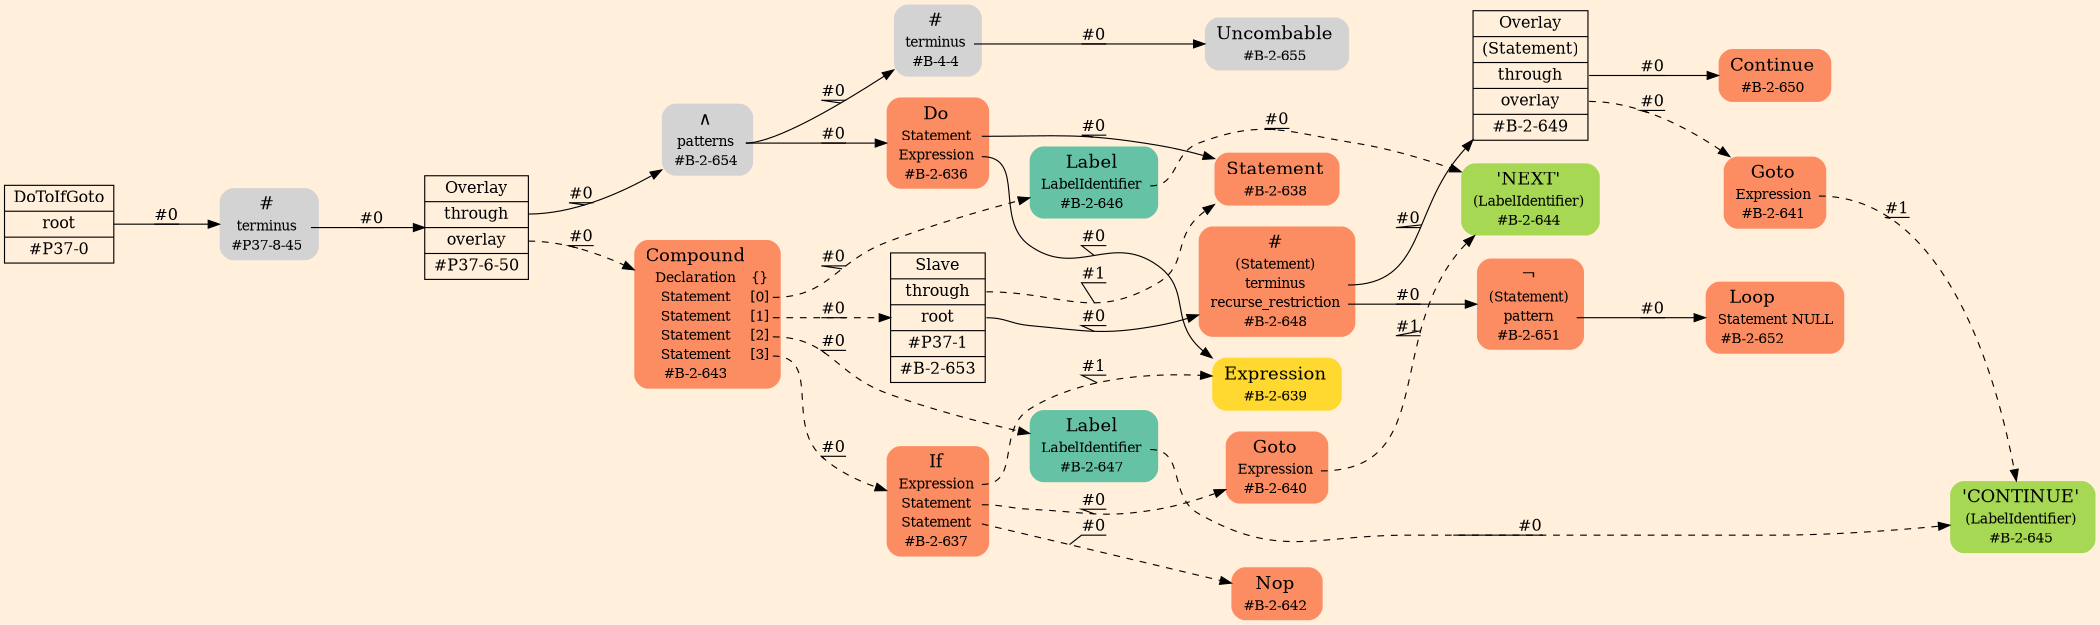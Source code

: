 digraph Inferno {
graph [
rankdir = "LR"
ranksep = 1.0
size = "14,20"
bgcolor = antiquewhite1
];
node [
];
"CR#P37-0" [
shape = "record"
fillcolor = "transparent"
label = "<fixed> DoToIfGoto | <port0> root | <port1> #P37-0"
style = "filled"
fontsize = "14"
fillcolor = antiquewhite1
];
"#P37-8-45" [
shape = "plaintext"
label = <<TABLE BORDER="0" CELLBORDER="0" CELLSPACING="0">
 <TR>
  <TD><FONT POINT-SIZE="16.0">#</FONT></TD>
  <TD></TD>
 </TR>
 <TR>
  <TD>terminus</TD>
  <TD PORT="port0"></TD>
 </TR>
 <TR>
  <TD>#P37-8-45</TD>
  <TD PORT="port1"></TD>
 </TR>
</TABLE>>
style = "rounded,filled"
fontsize = "12"
];
"#P37-6-50" [
shape = "record"
label = "<fixed> Overlay | <port0> through | <port1> overlay | <port2> #P37-6-50"
style = "filled"
fontsize = "14"
fillcolor = antiquewhite1
];
"#B-2-654" [
shape = "plaintext"
label = <<TABLE BORDER="0" CELLBORDER="0" CELLSPACING="0">
 <TR>
  <TD><FONT POINT-SIZE="16.0">∧</FONT></TD>
  <TD></TD>
 </TR>
 <TR>
  <TD>patterns</TD>
  <TD PORT="port0"></TD>
 </TR>
 <TR>
  <TD>#B-2-654</TD>
  <TD PORT="port1"></TD>
 </TR>
</TABLE>>
style = "rounded,filled"
fontsize = "12"
];
"#B-2-636" [
shape = "plaintext"
fillcolor = "/set28/2"
label = <<TABLE BORDER="0" CELLBORDER="0" CELLSPACING="0">
 <TR>
  <TD><FONT POINT-SIZE="16.0">Do</FONT></TD>
  <TD></TD>
 </TR>
 <TR>
  <TD>Statement</TD>
  <TD PORT="port0"></TD>
 </TR>
 <TR>
  <TD>Expression</TD>
  <TD PORT="port1"></TD>
 </TR>
 <TR>
  <TD>#B-2-636</TD>
  <TD PORT="port2"></TD>
 </TR>
</TABLE>>
style = "rounded,filled"
fontsize = "12"
];
"#B-2-638" [
shape = "plaintext"
fillcolor = "/set28/2"
label = <<TABLE BORDER="0" CELLBORDER="0" CELLSPACING="0">
 <TR>
  <TD><FONT POINT-SIZE="16.0">Statement</FONT></TD>
  <TD></TD>
 </TR>
 <TR>
  <TD>#B-2-638</TD>
  <TD PORT="port0"></TD>
 </TR>
</TABLE>>
style = "rounded,filled"
fontsize = "12"
];
"#B-2-639" [
shape = "plaintext"
fillcolor = "/set28/6"
label = <<TABLE BORDER="0" CELLBORDER="0" CELLSPACING="0">
 <TR>
  <TD><FONT POINT-SIZE="16.0">Expression</FONT></TD>
  <TD></TD>
 </TR>
 <TR>
  <TD>#B-2-639</TD>
  <TD PORT="port0"></TD>
 </TR>
</TABLE>>
style = "rounded,filled"
fontsize = "12"
];
"#B-4-4" [
shape = "plaintext"
label = <<TABLE BORDER="0" CELLBORDER="0" CELLSPACING="0">
 <TR>
  <TD><FONT POINT-SIZE="16.0">#</FONT></TD>
  <TD></TD>
 </TR>
 <TR>
  <TD>terminus</TD>
  <TD PORT="port0"></TD>
 </TR>
 <TR>
  <TD>#B-4-4</TD>
  <TD PORT="port1"></TD>
 </TR>
</TABLE>>
style = "rounded,filled"
fontsize = "12"
];
"#B-2-655" [
shape = "plaintext"
label = <<TABLE BORDER="0" CELLBORDER="0" CELLSPACING="0">
 <TR>
  <TD><FONT POINT-SIZE="16.0">Uncombable</FONT></TD>
  <TD></TD>
 </TR>
 <TR>
  <TD>#B-2-655</TD>
  <TD PORT="port0"></TD>
 </TR>
</TABLE>>
style = "rounded,filled"
fontsize = "12"
];
"#B-2-643" [
shape = "plaintext"
fillcolor = "/set28/2"
label = <<TABLE BORDER="0" CELLBORDER="0" CELLSPACING="0">
 <TR>
  <TD><FONT POINT-SIZE="16.0">Compound</FONT></TD>
  <TD></TD>
 </TR>
 <TR>
  <TD>Declaration</TD>
  <TD PORT="port0">{}</TD>
 </TR>
 <TR>
  <TD>Statement</TD>
  <TD PORT="port1">[0]</TD>
 </TR>
 <TR>
  <TD>Statement</TD>
  <TD PORT="port2">[1]</TD>
 </TR>
 <TR>
  <TD>Statement</TD>
  <TD PORT="port3">[2]</TD>
 </TR>
 <TR>
  <TD>Statement</TD>
  <TD PORT="port4">[3]</TD>
 </TR>
 <TR>
  <TD>#B-2-643</TD>
  <TD PORT="port5"></TD>
 </TR>
</TABLE>>
style = "rounded,filled"
fontsize = "12"
];
"#B-2-646" [
shape = "plaintext"
fillcolor = "/set28/1"
label = <<TABLE BORDER="0" CELLBORDER="0" CELLSPACING="0">
 <TR>
  <TD><FONT POINT-SIZE="16.0">Label</FONT></TD>
  <TD></TD>
 </TR>
 <TR>
  <TD>LabelIdentifier</TD>
  <TD PORT="port0"></TD>
 </TR>
 <TR>
  <TD>#B-2-646</TD>
  <TD PORT="port1"></TD>
 </TR>
</TABLE>>
style = "rounded,filled"
fontsize = "12"
];
"#B-2-644" [
shape = "plaintext"
fillcolor = "/set28/5"
label = <<TABLE BORDER="0" CELLBORDER="0" CELLSPACING="0">
 <TR>
  <TD><FONT POINT-SIZE="16.0">'NEXT'</FONT></TD>
  <TD></TD>
 </TR>
 <TR>
  <TD>(LabelIdentifier)</TD>
  <TD PORT="port0"></TD>
 </TR>
 <TR>
  <TD>#B-2-644</TD>
  <TD PORT="port1"></TD>
 </TR>
</TABLE>>
style = "rounded,filled"
fontsize = "12"
];
"#B-2-653" [
shape = "record"
fillcolor = "/set28/2"
label = "<fixed> Slave | <port0> through | <port1> root | <port2> #P37-1 | <port3> #B-2-653"
style = "filled"
fontsize = "14"
fillcolor = antiquewhite1
];
"#B-2-648" [
shape = "plaintext"
fillcolor = "/set28/2"
label = <<TABLE BORDER="0" CELLBORDER="0" CELLSPACING="0">
 <TR>
  <TD><FONT POINT-SIZE="16.0">#</FONT></TD>
  <TD></TD>
 </TR>
 <TR>
  <TD>(Statement)</TD>
  <TD PORT="port0"></TD>
 </TR>
 <TR>
  <TD>terminus</TD>
  <TD PORT="port1"></TD>
 </TR>
 <TR>
  <TD>recurse_restriction</TD>
  <TD PORT="port2"></TD>
 </TR>
 <TR>
  <TD>#B-2-648</TD>
  <TD PORT="port3"></TD>
 </TR>
</TABLE>>
style = "rounded,filled"
fontsize = "12"
];
"#B-2-649" [
shape = "record"
fillcolor = "/set28/2"
label = "<fixed> Overlay | <port0> (Statement) | <port1> through | <port2> overlay | <port3> #B-2-649"
style = "filled"
fontsize = "14"
fillcolor = antiquewhite1
];
"#B-2-650" [
shape = "plaintext"
fillcolor = "/set28/2"
label = <<TABLE BORDER="0" CELLBORDER="0" CELLSPACING="0">
 <TR>
  <TD><FONT POINT-SIZE="16.0">Continue</FONT></TD>
  <TD></TD>
 </TR>
 <TR>
  <TD>#B-2-650</TD>
  <TD PORT="port0"></TD>
 </TR>
</TABLE>>
style = "rounded,filled"
fontsize = "12"
];
"#B-2-641" [
shape = "plaintext"
fillcolor = "/set28/2"
label = <<TABLE BORDER="0" CELLBORDER="0" CELLSPACING="0">
 <TR>
  <TD><FONT POINT-SIZE="16.0">Goto</FONT></TD>
  <TD></TD>
 </TR>
 <TR>
  <TD>Expression</TD>
  <TD PORT="port0"></TD>
 </TR>
 <TR>
  <TD>#B-2-641</TD>
  <TD PORT="port1"></TD>
 </TR>
</TABLE>>
style = "rounded,filled"
fontsize = "12"
];
"#B-2-645" [
shape = "plaintext"
fillcolor = "/set28/5"
label = <<TABLE BORDER="0" CELLBORDER="0" CELLSPACING="0">
 <TR>
  <TD><FONT POINT-SIZE="16.0">'CONTINUE'</FONT></TD>
  <TD></TD>
 </TR>
 <TR>
  <TD>(LabelIdentifier)</TD>
  <TD PORT="port0"></TD>
 </TR>
 <TR>
  <TD>#B-2-645</TD>
  <TD PORT="port1"></TD>
 </TR>
</TABLE>>
style = "rounded,filled"
fontsize = "12"
];
"#B-2-651" [
shape = "plaintext"
fillcolor = "/set28/2"
label = <<TABLE BORDER="0" CELLBORDER="0" CELLSPACING="0">
 <TR>
  <TD><FONT POINT-SIZE="16.0">¬</FONT></TD>
  <TD></TD>
 </TR>
 <TR>
  <TD>(Statement)</TD>
  <TD PORT="port0"></TD>
 </TR>
 <TR>
  <TD>pattern</TD>
  <TD PORT="port1"></TD>
 </TR>
 <TR>
  <TD>#B-2-651</TD>
  <TD PORT="port2"></TD>
 </TR>
</TABLE>>
style = "rounded,filled"
fontsize = "12"
];
"#B-2-652" [
shape = "plaintext"
fillcolor = "/set28/2"
label = <<TABLE BORDER="0" CELLBORDER="0" CELLSPACING="0">
 <TR>
  <TD><FONT POINT-SIZE="16.0">Loop</FONT></TD>
  <TD></TD>
 </TR>
 <TR>
  <TD>Statement</TD>
  <TD PORT="port0">NULL</TD>
 </TR>
 <TR>
  <TD>#B-2-652</TD>
  <TD PORT="port1"></TD>
 </TR>
</TABLE>>
style = "rounded,filled"
fontsize = "12"
];
"#B-2-647" [
shape = "plaintext"
fillcolor = "/set28/1"
label = <<TABLE BORDER="0" CELLBORDER="0" CELLSPACING="0">
 <TR>
  <TD><FONT POINT-SIZE="16.0">Label</FONT></TD>
  <TD></TD>
 </TR>
 <TR>
  <TD>LabelIdentifier</TD>
  <TD PORT="port0"></TD>
 </TR>
 <TR>
  <TD>#B-2-647</TD>
  <TD PORT="port1"></TD>
 </TR>
</TABLE>>
style = "rounded,filled"
fontsize = "12"
];
"#B-2-637" [
shape = "plaintext"
fillcolor = "/set28/2"
label = <<TABLE BORDER="0" CELLBORDER="0" CELLSPACING="0">
 <TR>
  <TD><FONT POINT-SIZE="16.0">If</FONT></TD>
  <TD></TD>
 </TR>
 <TR>
  <TD>Expression</TD>
  <TD PORT="port0"></TD>
 </TR>
 <TR>
  <TD>Statement</TD>
  <TD PORT="port1"></TD>
 </TR>
 <TR>
  <TD>Statement</TD>
  <TD PORT="port2"></TD>
 </TR>
 <TR>
  <TD>#B-2-637</TD>
  <TD PORT="port3"></TD>
 </TR>
</TABLE>>
style = "rounded,filled"
fontsize = "12"
];
"#B-2-640" [
shape = "plaintext"
fillcolor = "/set28/2"
label = <<TABLE BORDER="0" CELLBORDER="0" CELLSPACING="0">
 <TR>
  <TD><FONT POINT-SIZE="16.0">Goto</FONT></TD>
  <TD></TD>
 </TR>
 <TR>
  <TD>Expression</TD>
  <TD PORT="port0"></TD>
 </TR>
 <TR>
  <TD>#B-2-640</TD>
  <TD PORT="port1"></TD>
 </TR>
</TABLE>>
style = "rounded,filled"
fontsize = "12"
];
"#B-2-642" [
shape = "plaintext"
fillcolor = "/set28/2"
label = <<TABLE BORDER="0" CELLBORDER="0" CELLSPACING="0">
 <TR>
  <TD><FONT POINT-SIZE="16.0">Nop</FONT></TD>
  <TD></TD>
 </TR>
 <TR>
  <TD>#B-2-642</TD>
  <TD PORT="port0"></TD>
 </TR>
</TABLE>>
style = "rounded,filled"
fontsize = "12"
];
"CR#P37-0":port0 -> "#P37-8-45" [style="solid"
label = "#0"
decorate = true
];
"#P37-8-45":port0 -> "#P37-6-50" [style="solid"
label = "#0"
decorate = true
];
"#P37-6-50":port0 -> "#B-2-654" [style="solid"
label = "#0"
decorate = true
];
"#P37-6-50":port1 -> "#B-2-643" [style="dashed"
label = "#0"
decorate = true
];
"#B-2-654":port0 -> "#B-2-636" [style="solid"
label = "#0"
decorate = true
];
"#B-2-654":port0 -> "#B-4-4" [style="solid"
label = "#0"
decorate = true
];
"#B-2-636":port0 -> "#B-2-638" [style="solid"
label = "#0"
decorate = true
];
"#B-2-636":port1 -> "#B-2-639" [style="solid"
label = "#0"
decorate = true
];
"#B-4-4":port0 -> "#B-2-655" [style="solid"
label = "#0"
decorate = true
];
"#B-2-643":port1 -> "#B-2-646" [style="dashed"
label = "#0"
decorate = true
];
"#B-2-643":port2 -> "#B-2-653" [style="dashed"
label = "#0"
decorate = true
];
"#B-2-643":port3 -> "#B-2-647" [style="dashed"
label = "#0"
decorate = true
];
"#B-2-643":port4 -> "#B-2-637" [style="dashed"
label = "#0"
decorate = true
];
"#B-2-646":port0 -> "#B-2-644" [style="dashed"
label = "#0"
decorate = true
];
"#B-2-653":port0 -> "#B-2-638" [style="dashed"
label = "#1"
decorate = true
];
"#B-2-653":port1 -> "#B-2-648" [style="solid"
label = "#0"
decorate = true
];
"#B-2-648":port1 -> "#B-2-649" [style="solid"
label = "#0"
decorate = true
];
"#B-2-648":port2 -> "#B-2-651" [style="solid"
label = "#0"
decorate = true
];
"#B-2-649":port1 -> "#B-2-650" [style="solid"
label = "#0"
decorate = true
];
"#B-2-649":port2 -> "#B-2-641" [style="dashed"
label = "#0"
decorate = true
];
"#B-2-641":port0 -> "#B-2-645" [style="dashed"
label = "#1"
decorate = true
];
"#B-2-651":port1 -> "#B-2-652" [style="solid"
label = "#0"
decorate = true
];
"#B-2-647":port0 -> "#B-2-645" [style="dashed"
label = "#0"
decorate = true
];
"#B-2-637":port0 -> "#B-2-639" [style="dashed"
label = "#1"
decorate = true
];
"#B-2-637":port1 -> "#B-2-640" [style="dashed"
label = "#0"
decorate = true
];
"#B-2-637":port2 -> "#B-2-642" [style="dashed"
label = "#0"
decorate = true
];
"#B-2-640":port0 -> "#B-2-644" [style="dashed"
label = "#1"
decorate = true
];
}
